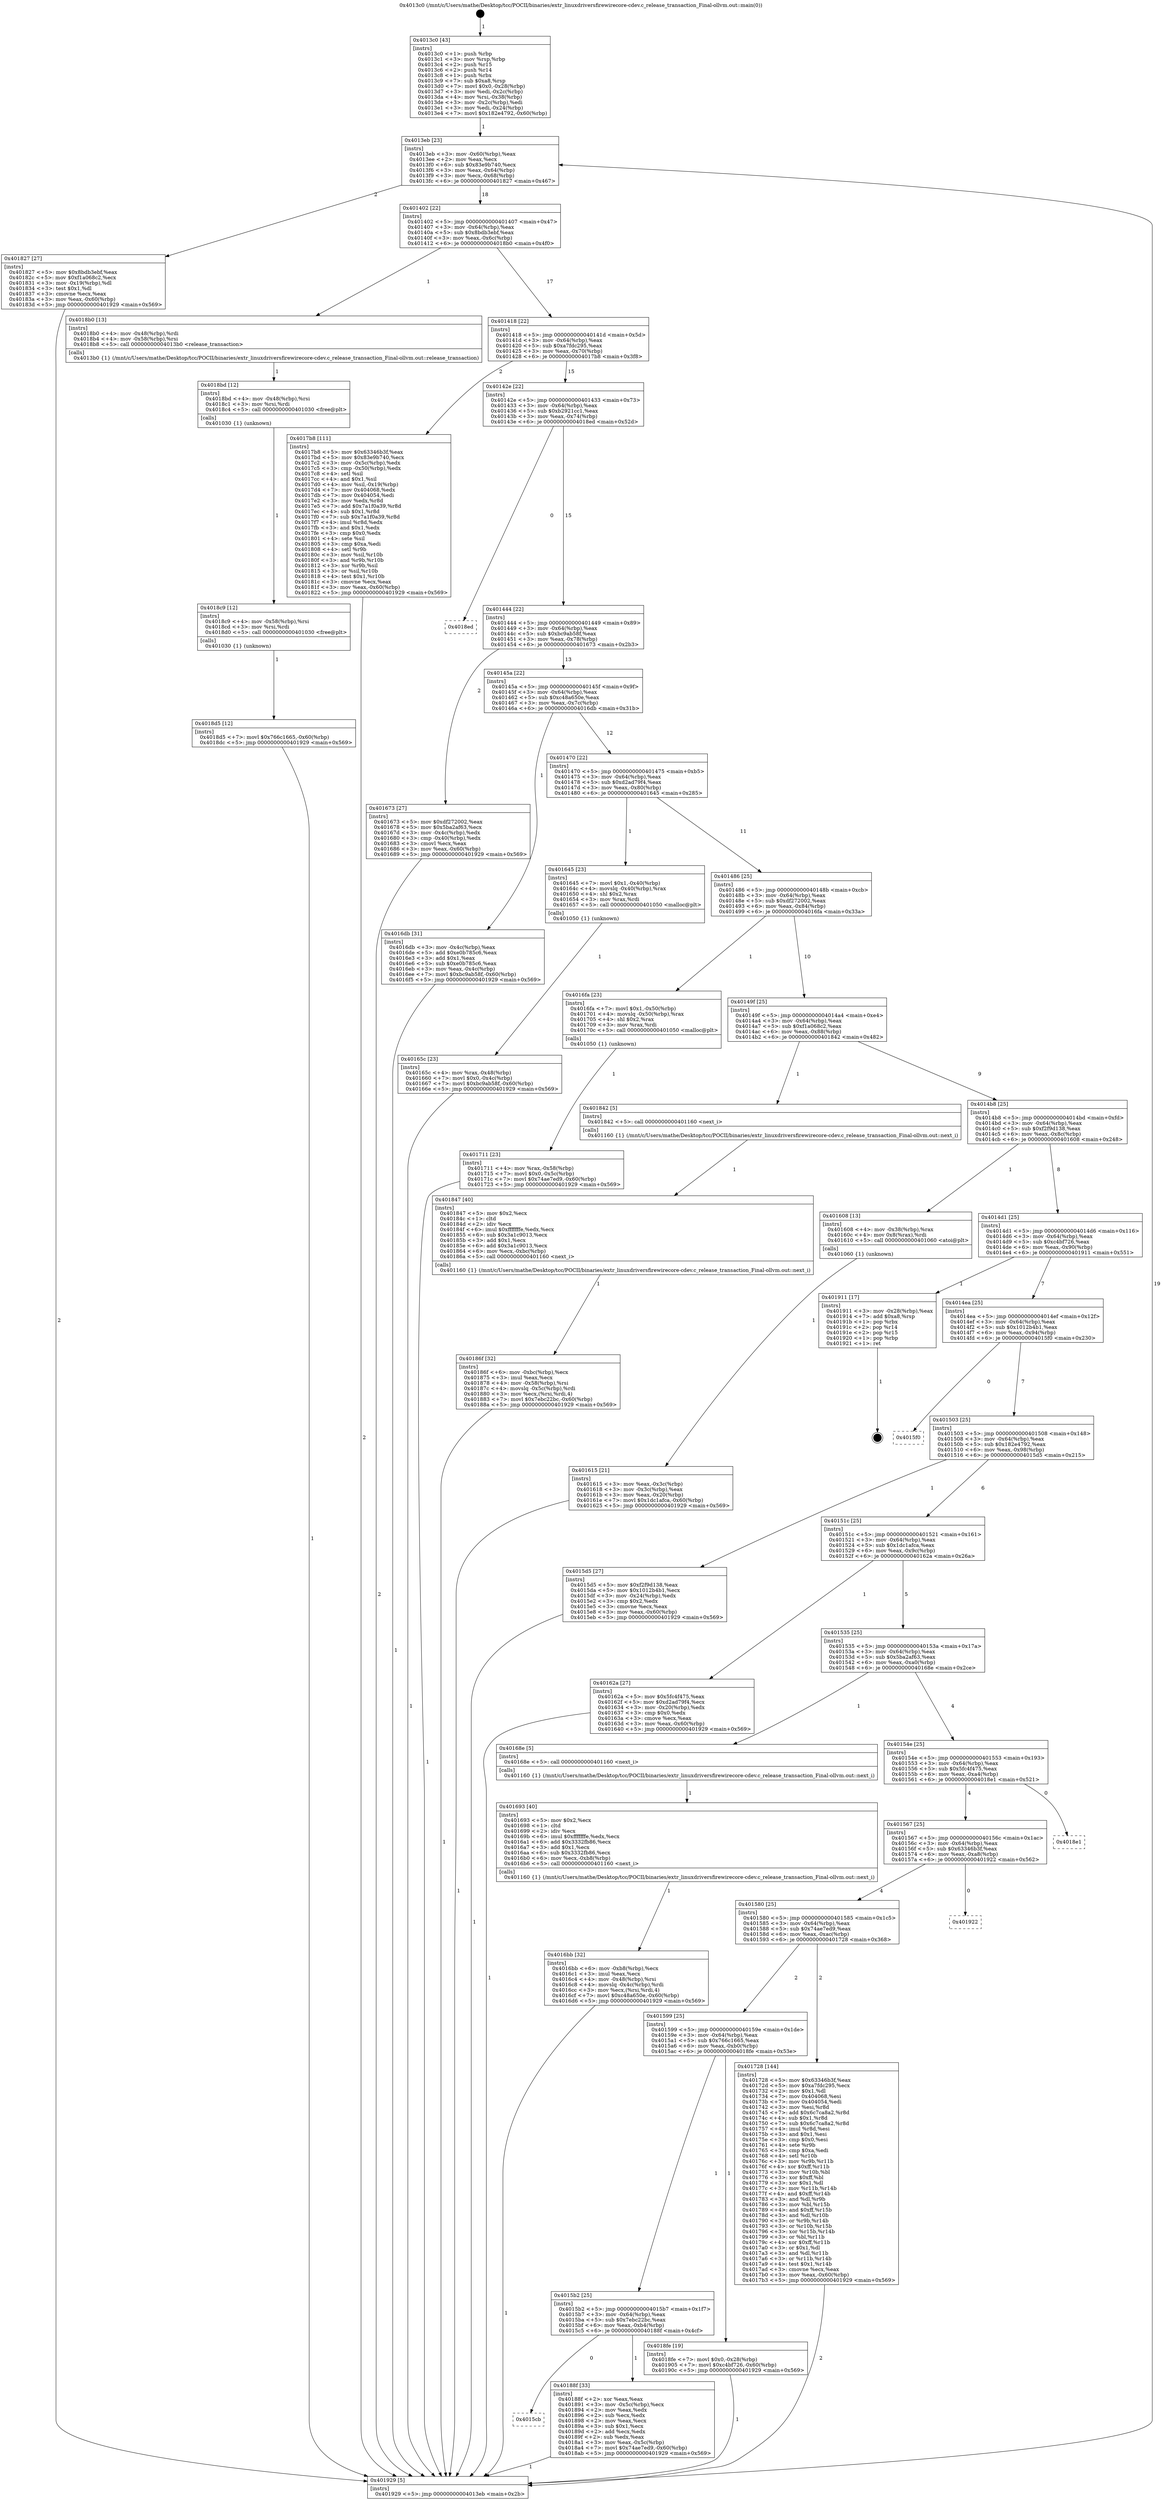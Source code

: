 digraph "0x4013c0" {
  label = "0x4013c0 (/mnt/c/Users/mathe/Desktop/tcc/POCII/binaries/extr_linuxdriversfirewirecore-cdev.c_release_transaction_Final-ollvm.out::main(0))"
  labelloc = "t"
  node[shape=record]

  Entry [label="",width=0.3,height=0.3,shape=circle,fillcolor=black,style=filled]
  "0x4013eb" [label="{
     0x4013eb [23]\l
     | [instrs]\l
     &nbsp;&nbsp;0x4013eb \<+3\>: mov -0x60(%rbp),%eax\l
     &nbsp;&nbsp;0x4013ee \<+2\>: mov %eax,%ecx\l
     &nbsp;&nbsp;0x4013f0 \<+6\>: sub $0x83e9b740,%ecx\l
     &nbsp;&nbsp;0x4013f6 \<+3\>: mov %eax,-0x64(%rbp)\l
     &nbsp;&nbsp;0x4013f9 \<+3\>: mov %ecx,-0x68(%rbp)\l
     &nbsp;&nbsp;0x4013fc \<+6\>: je 0000000000401827 \<main+0x467\>\l
  }"]
  "0x401827" [label="{
     0x401827 [27]\l
     | [instrs]\l
     &nbsp;&nbsp;0x401827 \<+5\>: mov $0x8bdb3ebf,%eax\l
     &nbsp;&nbsp;0x40182c \<+5\>: mov $0xf1a068c2,%ecx\l
     &nbsp;&nbsp;0x401831 \<+3\>: mov -0x19(%rbp),%dl\l
     &nbsp;&nbsp;0x401834 \<+3\>: test $0x1,%dl\l
     &nbsp;&nbsp;0x401837 \<+3\>: cmovne %ecx,%eax\l
     &nbsp;&nbsp;0x40183a \<+3\>: mov %eax,-0x60(%rbp)\l
     &nbsp;&nbsp;0x40183d \<+5\>: jmp 0000000000401929 \<main+0x569\>\l
  }"]
  "0x401402" [label="{
     0x401402 [22]\l
     | [instrs]\l
     &nbsp;&nbsp;0x401402 \<+5\>: jmp 0000000000401407 \<main+0x47\>\l
     &nbsp;&nbsp;0x401407 \<+3\>: mov -0x64(%rbp),%eax\l
     &nbsp;&nbsp;0x40140a \<+5\>: sub $0x8bdb3ebf,%eax\l
     &nbsp;&nbsp;0x40140f \<+3\>: mov %eax,-0x6c(%rbp)\l
     &nbsp;&nbsp;0x401412 \<+6\>: je 00000000004018b0 \<main+0x4f0\>\l
  }"]
  Exit [label="",width=0.3,height=0.3,shape=circle,fillcolor=black,style=filled,peripheries=2]
  "0x4018b0" [label="{
     0x4018b0 [13]\l
     | [instrs]\l
     &nbsp;&nbsp;0x4018b0 \<+4\>: mov -0x48(%rbp),%rdi\l
     &nbsp;&nbsp;0x4018b4 \<+4\>: mov -0x58(%rbp),%rsi\l
     &nbsp;&nbsp;0x4018b8 \<+5\>: call 00000000004013b0 \<release_transaction\>\l
     | [calls]\l
     &nbsp;&nbsp;0x4013b0 \{1\} (/mnt/c/Users/mathe/Desktop/tcc/POCII/binaries/extr_linuxdriversfirewirecore-cdev.c_release_transaction_Final-ollvm.out::release_transaction)\l
  }"]
  "0x401418" [label="{
     0x401418 [22]\l
     | [instrs]\l
     &nbsp;&nbsp;0x401418 \<+5\>: jmp 000000000040141d \<main+0x5d\>\l
     &nbsp;&nbsp;0x40141d \<+3\>: mov -0x64(%rbp),%eax\l
     &nbsp;&nbsp;0x401420 \<+5\>: sub $0xa7fdc295,%eax\l
     &nbsp;&nbsp;0x401425 \<+3\>: mov %eax,-0x70(%rbp)\l
     &nbsp;&nbsp;0x401428 \<+6\>: je 00000000004017b8 \<main+0x3f8\>\l
  }"]
  "0x4018d5" [label="{
     0x4018d5 [12]\l
     | [instrs]\l
     &nbsp;&nbsp;0x4018d5 \<+7\>: movl $0x766c1665,-0x60(%rbp)\l
     &nbsp;&nbsp;0x4018dc \<+5\>: jmp 0000000000401929 \<main+0x569\>\l
  }"]
  "0x4017b8" [label="{
     0x4017b8 [111]\l
     | [instrs]\l
     &nbsp;&nbsp;0x4017b8 \<+5\>: mov $0x63346b3f,%eax\l
     &nbsp;&nbsp;0x4017bd \<+5\>: mov $0x83e9b740,%ecx\l
     &nbsp;&nbsp;0x4017c2 \<+3\>: mov -0x5c(%rbp),%edx\l
     &nbsp;&nbsp;0x4017c5 \<+3\>: cmp -0x50(%rbp),%edx\l
     &nbsp;&nbsp;0x4017c8 \<+4\>: setl %sil\l
     &nbsp;&nbsp;0x4017cc \<+4\>: and $0x1,%sil\l
     &nbsp;&nbsp;0x4017d0 \<+4\>: mov %sil,-0x19(%rbp)\l
     &nbsp;&nbsp;0x4017d4 \<+7\>: mov 0x404068,%edx\l
     &nbsp;&nbsp;0x4017db \<+7\>: mov 0x404054,%edi\l
     &nbsp;&nbsp;0x4017e2 \<+3\>: mov %edx,%r8d\l
     &nbsp;&nbsp;0x4017e5 \<+7\>: add $0x7a1f0a39,%r8d\l
     &nbsp;&nbsp;0x4017ec \<+4\>: sub $0x1,%r8d\l
     &nbsp;&nbsp;0x4017f0 \<+7\>: sub $0x7a1f0a39,%r8d\l
     &nbsp;&nbsp;0x4017f7 \<+4\>: imul %r8d,%edx\l
     &nbsp;&nbsp;0x4017fb \<+3\>: and $0x1,%edx\l
     &nbsp;&nbsp;0x4017fe \<+3\>: cmp $0x0,%edx\l
     &nbsp;&nbsp;0x401801 \<+4\>: sete %sil\l
     &nbsp;&nbsp;0x401805 \<+3\>: cmp $0xa,%edi\l
     &nbsp;&nbsp;0x401808 \<+4\>: setl %r9b\l
     &nbsp;&nbsp;0x40180c \<+3\>: mov %sil,%r10b\l
     &nbsp;&nbsp;0x40180f \<+3\>: and %r9b,%r10b\l
     &nbsp;&nbsp;0x401812 \<+3\>: xor %r9b,%sil\l
     &nbsp;&nbsp;0x401815 \<+3\>: or %sil,%r10b\l
     &nbsp;&nbsp;0x401818 \<+4\>: test $0x1,%r10b\l
     &nbsp;&nbsp;0x40181c \<+3\>: cmovne %ecx,%eax\l
     &nbsp;&nbsp;0x40181f \<+3\>: mov %eax,-0x60(%rbp)\l
     &nbsp;&nbsp;0x401822 \<+5\>: jmp 0000000000401929 \<main+0x569\>\l
  }"]
  "0x40142e" [label="{
     0x40142e [22]\l
     | [instrs]\l
     &nbsp;&nbsp;0x40142e \<+5\>: jmp 0000000000401433 \<main+0x73\>\l
     &nbsp;&nbsp;0x401433 \<+3\>: mov -0x64(%rbp),%eax\l
     &nbsp;&nbsp;0x401436 \<+5\>: sub $0xb2921cc1,%eax\l
     &nbsp;&nbsp;0x40143b \<+3\>: mov %eax,-0x74(%rbp)\l
     &nbsp;&nbsp;0x40143e \<+6\>: je 00000000004018ed \<main+0x52d\>\l
  }"]
  "0x4018c9" [label="{
     0x4018c9 [12]\l
     | [instrs]\l
     &nbsp;&nbsp;0x4018c9 \<+4\>: mov -0x58(%rbp),%rsi\l
     &nbsp;&nbsp;0x4018cd \<+3\>: mov %rsi,%rdi\l
     &nbsp;&nbsp;0x4018d0 \<+5\>: call 0000000000401030 \<free@plt\>\l
     | [calls]\l
     &nbsp;&nbsp;0x401030 \{1\} (unknown)\l
  }"]
  "0x4018ed" [label="{
     0x4018ed\l
  }", style=dashed]
  "0x401444" [label="{
     0x401444 [22]\l
     | [instrs]\l
     &nbsp;&nbsp;0x401444 \<+5\>: jmp 0000000000401449 \<main+0x89\>\l
     &nbsp;&nbsp;0x401449 \<+3\>: mov -0x64(%rbp),%eax\l
     &nbsp;&nbsp;0x40144c \<+5\>: sub $0xbc9ab58f,%eax\l
     &nbsp;&nbsp;0x401451 \<+3\>: mov %eax,-0x78(%rbp)\l
     &nbsp;&nbsp;0x401454 \<+6\>: je 0000000000401673 \<main+0x2b3\>\l
  }"]
  "0x4018bd" [label="{
     0x4018bd [12]\l
     | [instrs]\l
     &nbsp;&nbsp;0x4018bd \<+4\>: mov -0x48(%rbp),%rsi\l
     &nbsp;&nbsp;0x4018c1 \<+3\>: mov %rsi,%rdi\l
     &nbsp;&nbsp;0x4018c4 \<+5\>: call 0000000000401030 \<free@plt\>\l
     | [calls]\l
     &nbsp;&nbsp;0x401030 \{1\} (unknown)\l
  }"]
  "0x401673" [label="{
     0x401673 [27]\l
     | [instrs]\l
     &nbsp;&nbsp;0x401673 \<+5\>: mov $0xdf272002,%eax\l
     &nbsp;&nbsp;0x401678 \<+5\>: mov $0x5ba2af63,%ecx\l
     &nbsp;&nbsp;0x40167d \<+3\>: mov -0x4c(%rbp),%edx\l
     &nbsp;&nbsp;0x401680 \<+3\>: cmp -0x40(%rbp),%edx\l
     &nbsp;&nbsp;0x401683 \<+3\>: cmovl %ecx,%eax\l
     &nbsp;&nbsp;0x401686 \<+3\>: mov %eax,-0x60(%rbp)\l
     &nbsp;&nbsp;0x401689 \<+5\>: jmp 0000000000401929 \<main+0x569\>\l
  }"]
  "0x40145a" [label="{
     0x40145a [22]\l
     | [instrs]\l
     &nbsp;&nbsp;0x40145a \<+5\>: jmp 000000000040145f \<main+0x9f\>\l
     &nbsp;&nbsp;0x40145f \<+3\>: mov -0x64(%rbp),%eax\l
     &nbsp;&nbsp;0x401462 \<+5\>: sub $0xc48a650e,%eax\l
     &nbsp;&nbsp;0x401467 \<+3\>: mov %eax,-0x7c(%rbp)\l
     &nbsp;&nbsp;0x40146a \<+6\>: je 00000000004016db \<main+0x31b\>\l
  }"]
  "0x4015cb" [label="{
     0x4015cb\l
  }", style=dashed]
  "0x4016db" [label="{
     0x4016db [31]\l
     | [instrs]\l
     &nbsp;&nbsp;0x4016db \<+3\>: mov -0x4c(%rbp),%eax\l
     &nbsp;&nbsp;0x4016de \<+5\>: add $0xe0b785c6,%eax\l
     &nbsp;&nbsp;0x4016e3 \<+3\>: add $0x1,%eax\l
     &nbsp;&nbsp;0x4016e6 \<+5\>: sub $0xe0b785c6,%eax\l
     &nbsp;&nbsp;0x4016eb \<+3\>: mov %eax,-0x4c(%rbp)\l
     &nbsp;&nbsp;0x4016ee \<+7\>: movl $0xbc9ab58f,-0x60(%rbp)\l
     &nbsp;&nbsp;0x4016f5 \<+5\>: jmp 0000000000401929 \<main+0x569\>\l
  }"]
  "0x401470" [label="{
     0x401470 [22]\l
     | [instrs]\l
     &nbsp;&nbsp;0x401470 \<+5\>: jmp 0000000000401475 \<main+0xb5\>\l
     &nbsp;&nbsp;0x401475 \<+3\>: mov -0x64(%rbp),%eax\l
     &nbsp;&nbsp;0x401478 \<+5\>: sub $0xd2ad79f4,%eax\l
     &nbsp;&nbsp;0x40147d \<+3\>: mov %eax,-0x80(%rbp)\l
     &nbsp;&nbsp;0x401480 \<+6\>: je 0000000000401645 \<main+0x285\>\l
  }"]
  "0x40188f" [label="{
     0x40188f [33]\l
     | [instrs]\l
     &nbsp;&nbsp;0x40188f \<+2\>: xor %eax,%eax\l
     &nbsp;&nbsp;0x401891 \<+3\>: mov -0x5c(%rbp),%ecx\l
     &nbsp;&nbsp;0x401894 \<+2\>: mov %eax,%edx\l
     &nbsp;&nbsp;0x401896 \<+2\>: sub %ecx,%edx\l
     &nbsp;&nbsp;0x401898 \<+2\>: mov %eax,%ecx\l
     &nbsp;&nbsp;0x40189a \<+3\>: sub $0x1,%ecx\l
     &nbsp;&nbsp;0x40189d \<+2\>: add %ecx,%edx\l
     &nbsp;&nbsp;0x40189f \<+2\>: sub %edx,%eax\l
     &nbsp;&nbsp;0x4018a1 \<+3\>: mov %eax,-0x5c(%rbp)\l
     &nbsp;&nbsp;0x4018a4 \<+7\>: movl $0x74ae7ed9,-0x60(%rbp)\l
     &nbsp;&nbsp;0x4018ab \<+5\>: jmp 0000000000401929 \<main+0x569\>\l
  }"]
  "0x401645" [label="{
     0x401645 [23]\l
     | [instrs]\l
     &nbsp;&nbsp;0x401645 \<+7\>: movl $0x1,-0x40(%rbp)\l
     &nbsp;&nbsp;0x40164c \<+4\>: movslq -0x40(%rbp),%rax\l
     &nbsp;&nbsp;0x401650 \<+4\>: shl $0x2,%rax\l
     &nbsp;&nbsp;0x401654 \<+3\>: mov %rax,%rdi\l
     &nbsp;&nbsp;0x401657 \<+5\>: call 0000000000401050 \<malloc@plt\>\l
     | [calls]\l
     &nbsp;&nbsp;0x401050 \{1\} (unknown)\l
  }"]
  "0x401486" [label="{
     0x401486 [25]\l
     | [instrs]\l
     &nbsp;&nbsp;0x401486 \<+5\>: jmp 000000000040148b \<main+0xcb\>\l
     &nbsp;&nbsp;0x40148b \<+3\>: mov -0x64(%rbp),%eax\l
     &nbsp;&nbsp;0x40148e \<+5\>: sub $0xdf272002,%eax\l
     &nbsp;&nbsp;0x401493 \<+6\>: mov %eax,-0x84(%rbp)\l
     &nbsp;&nbsp;0x401499 \<+6\>: je 00000000004016fa \<main+0x33a\>\l
  }"]
  "0x4015b2" [label="{
     0x4015b2 [25]\l
     | [instrs]\l
     &nbsp;&nbsp;0x4015b2 \<+5\>: jmp 00000000004015b7 \<main+0x1f7\>\l
     &nbsp;&nbsp;0x4015b7 \<+3\>: mov -0x64(%rbp),%eax\l
     &nbsp;&nbsp;0x4015ba \<+5\>: sub $0x7ebc22bc,%eax\l
     &nbsp;&nbsp;0x4015bf \<+6\>: mov %eax,-0xb4(%rbp)\l
     &nbsp;&nbsp;0x4015c5 \<+6\>: je 000000000040188f \<main+0x4cf\>\l
  }"]
  "0x4016fa" [label="{
     0x4016fa [23]\l
     | [instrs]\l
     &nbsp;&nbsp;0x4016fa \<+7\>: movl $0x1,-0x50(%rbp)\l
     &nbsp;&nbsp;0x401701 \<+4\>: movslq -0x50(%rbp),%rax\l
     &nbsp;&nbsp;0x401705 \<+4\>: shl $0x2,%rax\l
     &nbsp;&nbsp;0x401709 \<+3\>: mov %rax,%rdi\l
     &nbsp;&nbsp;0x40170c \<+5\>: call 0000000000401050 \<malloc@plt\>\l
     | [calls]\l
     &nbsp;&nbsp;0x401050 \{1\} (unknown)\l
  }"]
  "0x40149f" [label="{
     0x40149f [25]\l
     | [instrs]\l
     &nbsp;&nbsp;0x40149f \<+5\>: jmp 00000000004014a4 \<main+0xe4\>\l
     &nbsp;&nbsp;0x4014a4 \<+3\>: mov -0x64(%rbp),%eax\l
     &nbsp;&nbsp;0x4014a7 \<+5\>: sub $0xf1a068c2,%eax\l
     &nbsp;&nbsp;0x4014ac \<+6\>: mov %eax,-0x88(%rbp)\l
     &nbsp;&nbsp;0x4014b2 \<+6\>: je 0000000000401842 \<main+0x482\>\l
  }"]
  "0x4018fe" [label="{
     0x4018fe [19]\l
     | [instrs]\l
     &nbsp;&nbsp;0x4018fe \<+7\>: movl $0x0,-0x28(%rbp)\l
     &nbsp;&nbsp;0x401905 \<+7\>: movl $0xc4bf726,-0x60(%rbp)\l
     &nbsp;&nbsp;0x40190c \<+5\>: jmp 0000000000401929 \<main+0x569\>\l
  }"]
  "0x401842" [label="{
     0x401842 [5]\l
     | [instrs]\l
     &nbsp;&nbsp;0x401842 \<+5\>: call 0000000000401160 \<next_i\>\l
     | [calls]\l
     &nbsp;&nbsp;0x401160 \{1\} (/mnt/c/Users/mathe/Desktop/tcc/POCII/binaries/extr_linuxdriversfirewirecore-cdev.c_release_transaction_Final-ollvm.out::next_i)\l
  }"]
  "0x4014b8" [label="{
     0x4014b8 [25]\l
     | [instrs]\l
     &nbsp;&nbsp;0x4014b8 \<+5\>: jmp 00000000004014bd \<main+0xfd\>\l
     &nbsp;&nbsp;0x4014bd \<+3\>: mov -0x64(%rbp),%eax\l
     &nbsp;&nbsp;0x4014c0 \<+5\>: sub $0xf2f9d138,%eax\l
     &nbsp;&nbsp;0x4014c5 \<+6\>: mov %eax,-0x8c(%rbp)\l
     &nbsp;&nbsp;0x4014cb \<+6\>: je 0000000000401608 \<main+0x248\>\l
  }"]
  "0x40186f" [label="{
     0x40186f [32]\l
     | [instrs]\l
     &nbsp;&nbsp;0x40186f \<+6\>: mov -0xbc(%rbp),%ecx\l
     &nbsp;&nbsp;0x401875 \<+3\>: imul %eax,%ecx\l
     &nbsp;&nbsp;0x401878 \<+4\>: mov -0x58(%rbp),%rsi\l
     &nbsp;&nbsp;0x40187c \<+4\>: movslq -0x5c(%rbp),%rdi\l
     &nbsp;&nbsp;0x401880 \<+3\>: mov %ecx,(%rsi,%rdi,4)\l
     &nbsp;&nbsp;0x401883 \<+7\>: movl $0x7ebc22bc,-0x60(%rbp)\l
     &nbsp;&nbsp;0x40188a \<+5\>: jmp 0000000000401929 \<main+0x569\>\l
  }"]
  "0x401608" [label="{
     0x401608 [13]\l
     | [instrs]\l
     &nbsp;&nbsp;0x401608 \<+4\>: mov -0x38(%rbp),%rax\l
     &nbsp;&nbsp;0x40160c \<+4\>: mov 0x8(%rax),%rdi\l
     &nbsp;&nbsp;0x401610 \<+5\>: call 0000000000401060 \<atoi@plt\>\l
     | [calls]\l
     &nbsp;&nbsp;0x401060 \{1\} (unknown)\l
  }"]
  "0x4014d1" [label="{
     0x4014d1 [25]\l
     | [instrs]\l
     &nbsp;&nbsp;0x4014d1 \<+5\>: jmp 00000000004014d6 \<main+0x116\>\l
     &nbsp;&nbsp;0x4014d6 \<+3\>: mov -0x64(%rbp),%eax\l
     &nbsp;&nbsp;0x4014d9 \<+5\>: sub $0xc4bf726,%eax\l
     &nbsp;&nbsp;0x4014de \<+6\>: mov %eax,-0x90(%rbp)\l
     &nbsp;&nbsp;0x4014e4 \<+6\>: je 0000000000401911 \<main+0x551\>\l
  }"]
  "0x401847" [label="{
     0x401847 [40]\l
     | [instrs]\l
     &nbsp;&nbsp;0x401847 \<+5\>: mov $0x2,%ecx\l
     &nbsp;&nbsp;0x40184c \<+1\>: cltd\l
     &nbsp;&nbsp;0x40184d \<+2\>: idiv %ecx\l
     &nbsp;&nbsp;0x40184f \<+6\>: imul $0xfffffffe,%edx,%ecx\l
     &nbsp;&nbsp;0x401855 \<+6\>: sub $0x3a1c9013,%ecx\l
     &nbsp;&nbsp;0x40185b \<+3\>: add $0x1,%ecx\l
     &nbsp;&nbsp;0x40185e \<+6\>: add $0x3a1c9013,%ecx\l
     &nbsp;&nbsp;0x401864 \<+6\>: mov %ecx,-0xbc(%rbp)\l
     &nbsp;&nbsp;0x40186a \<+5\>: call 0000000000401160 \<next_i\>\l
     | [calls]\l
     &nbsp;&nbsp;0x401160 \{1\} (/mnt/c/Users/mathe/Desktop/tcc/POCII/binaries/extr_linuxdriversfirewirecore-cdev.c_release_transaction_Final-ollvm.out::next_i)\l
  }"]
  "0x401911" [label="{
     0x401911 [17]\l
     | [instrs]\l
     &nbsp;&nbsp;0x401911 \<+3\>: mov -0x28(%rbp),%eax\l
     &nbsp;&nbsp;0x401914 \<+7\>: add $0xa8,%rsp\l
     &nbsp;&nbsp;0x40191b \<+1\>: pop %rbx\l
     &nbsp;&nbsp;0x40191c \<+2\>: pop %r14\l
     &nbsp;&nbsp;0x40191e \<+2\>: pop %r15\l
     &nbsp;&nbsp;0x401920 \<+1\>: pop %rbp\l
     &nbsp;&nbsp;0x401921 \<+1\>: ret\l
  }"]
  "0x4014ea" [label="{
     0x4014ea [25]\l
     | [instrs]\l
     &nbsp;&nbsp;0x4014ea \<+5\>: jmp 00000000004014ef \<main+0x12f\>\l
     &nbsp;&nbsp;0x4014ef \<+3\>: mov -0x64(%rbp),%eax\l
     &nbsp;&nbsp;0x4014f2 \<+5\>: sub $0x1012b4b1,%eax\l
     &nbsp;&nbsp;0x4014f7 \<+6\>: mov %eax,-0x94(%rbp)\l
     &nbsp;&nbsp;0x4014fd \<+6\>: je 00000000004015f0 \<main+0x230\>\l
  }"]
  "0x401599" [label="{
     0x401599 [25]\l
     | [instrs]\l
     &nbsp;&nbsp;0x401599 \<+5\>: jmp 000000000040159e \<main+0x1de\>\l
     &nbsp;&nbsp;0x40159e \<+3\>: mov -0x64(%rbp),%eax\l
     &nbsp;&nbsp;0x4015a1 \<+5\>: sub $0x766c1665,%eax\l
     &nbsp;&nbsp;0x4015a6 \<+6\>: mov %eax,-0xb0(%rbp)\l
     &nbsp;&nbsp;0x4015ac \<+6\>: je 00000000004018fe \<main+0x53e\>\l
  }"]
  "0x4015f0" [label="{
     0x4015f0\l
  }", style=dashed]
  "0x401503" [label="{
     0x401503 [25]\l
     | [instrs]\l
     &nbsp;&nbsp;0x401503 \<+5\>: jmp 0000000000401508 \<main+0x148\>\l
     &nbsp;&nbsp;0x401508 \<+3\>: mov -0x64(%rbp),%eax\l
     &nbsp;&nbsp;0x40150b \<+5\>: sub $0x182e4792,%eax\l
     &nbsp;&nbsp;0x401510 \<+6\>: mov %eax,-0x98(%rbp)\l
     &nbsp;&nbsp;0x401516 \<+6\>: je 00000000004015d5 \<main+0x215\>\l
  }"]
  "0x401728" [label="{
     0x401728 [144]\l
     | [instrs]\l
     &nbsp;&nbsp;0x401728 \<+5\>: mov $0x63346b3f,%eax\l
     &nbsp;&nbsp;0x40172d \<+5\>: mov $0xa7fdc295,%ecx\l
     &nbsp;&nbsp;0x401732 \<+2\>: mov $0x1,%dl\l
     &nbsp;&nbsp;0x401734 \<+7\>: mov 0x404068,%esi\l
     &nbsp;&nbsp;0x40173b \<+7\>: mov 0x404054,%edi\l
     &nbsp;&nbsp;0x401742 \<+3\>: mov %esi,%r8d\l
     &nbsp;&nbsp;0x401745 \<+7\>: add $0x6c7ca8a2,%r8d\l
     &nbsp;&nbsp;0x40174c \<+4\>: sub $0x1,%r8d\l
     &nbsp;&nbsp;0x401750 \<+7\>: sub $0x6c7ca8a2,%r8d\l
     &nbsp;&nbsp;0x401757 \<+4\>: imul %r8d,%esi\l
     &nbsp;&nbsp;0x40175b \<+3\>: and $0x1,%esi\l
     &nbsp;&nbsp;0x40175e \<+3\>: cmp $0x0,%esi\l
     &nbsp;&nbsp;0x401761 \<+4\>: sete %r9b\l
     &nbsp;&nbsp;0x401765 \<+3\>: cmp $0xa,%edi\l
     &nbsp;&nbsp;0x401768 \<+4\>: setl %r10b\l
     &nbsp;&nbsp;0x40176c \<+3\>: mov %r9b,%r11b\l
     &nbsp;&nbsp;0x40176f \<+4\>: xor $0xff,%r11b\l
     &nbsp;&nbsp;0x401773 \<+3\>: mov %r10b,%bl\l
     &nbsp;&nbsp;0x401776 \<+3\>: xor $0xff,%bl\l
     &nbsp;&nbsp;0x401779 \<+3\>: xor $0x1,%dl\l
     &nbsp;&nbsp;0x40177c \<+3\>: mov %r11b,%r14b\l
     &nbsp;&nbsp;0x40177f \<+4\>: and $0xff,%r14b\l
     &nbsp;&nbsp;0x401783 \<+3\>: and %dl,%r9b\l
     &nbsp;&nbsp;0x401786 \<+3\>: mov %bl,%r15b\l
     &nbsp;&nbsp;0x401789 \<+4\>: and $0xff,%r15b\l
     &nbsp;&nbsp;0x40178d \<+3\>: and %dl,%r10b\l
     &nbsp;&nbsp;0x401790 \<+3\>: or %r9b,%r14b\l
     &nbsp;&nbsp;0x401793 \<+3\>: or %r10b,%r15b\l
     &nbsp;&nbsp;0x401796 \<+3\>: xor %r15b,%r14b\l
     &nbsp;&nbsp;0x401799 \<+3\>: or %bl,%r11b\l
     &nbsp;&nbsp;0x40179c \<+4\>: xor $0xff,%r11b\l
     &nbsp;&nbsp;0x4017a0 \<+3\>: or $0x1,%dl\l
     &nbsp;&nbsp;0x4017a3 \<+3\>: and %dl,%r11b\l
     &nbsp;&nbsp;0x4017a6 \<+3\>: or %r11b,%r14b\l
     &nbsp;&nbsp;0x4017a9 \<+4\>: test $0x1,%r14b\l
     &nbsp;&nbsp;0x4017ad \<+3\>: cmovne %ecx,%eax\l
     &nbsp;&nbsp;0x4017b0 \<+3\>: mov %eax,-0x60(%rbp)\l
     &nbsp;&nbsp;0x4017b3 \<+5\>: jmp 0000000000401929 \<main+0x569\>\l
  }"]
  "0x4015d5" [label="{
     0x4015d5 [27]\l
     | [instrs]\l
     &nbsp;&nbsp;0x4015d5 \<+5\>: mov $0xf2f9d138,%eax\l
     &nbsp;&nbsp;0x4015da \<+5\>: mov $0x1012b4b1,%ecx\l
     &nbsp;&nbsp;0x4015df \<+3\>: mov -0x24(%rbp),%edx\l
     &nbsp;&nbsp;0x4015e2 \<+3\>: cmp $0x2,%edx\l
     &nbsp;&nbsp;0x4015e5 \<+3\>: cmovne %ecx,%eax\l
     &nbsp;&nbsp;0x4015e8 \<+3\>: mov %eax,-0x60(%rbp)\l
     &nbsp;&nbsp;0x4015eb \<+5\>: jmp 0000000000401929 \<main+0x569\>\l
  }"]
  "0x40151c" [label="{
     0x40151c [25]\l
     | [instrs]\l
     &nbsp;&nbsp;0x40151c \<+5\>: jmp 0000000000401521 \<main+0x161\>\l
     &nbsp;&nbsp;0x401521 \<+3\>: mov -0x64(%rbp),%eax\l
     &nbsp;&nbsp;0x401524 \<+5\>: sub $0x1dc1afca,%eax\l
     &nbsp;&nbsp;0x401529 \<+6\>: mov %eax,-0x9c(%rbp)\l
     &nbsp;&nbsp;0x40152f \<+6\>: je 000000000040162a \<main+0x26a\>\l
  }"]
  "0x401929" [label="{
     0x401929 [5]\l
     | [instrs]\l
     &nbsp;&nbsp;0x401929 \<+5\>: jmp 00000000004013eb \<main+0x2b\>\l
  }"]
  "0x4013c0" [label="{
     0x4013c0 [43]\l
     | [instrs]\l
     &nbsp;&nbsp;0x4013c0 \<+1\>: push %rbp\l
     &nbsp;&nbsp;0x4013c1 \<+3\>: mov %rsp,%rbp\l
     &nbsp;&nbsp;0x4013c4 \<+2\>: push %r15\l
     &nbsp;&nbsp;0x4013c6 \<+2\>: push %r14\l
     &nbsp;&nbsp;0x4013c8 \<+1\>: push %rbx\l
     &nbsp;&nbsp;0x4013c9 \<+7\>: sub $0xa8,%rsp\l
     &nbsp;&nbsp;0x4013d0 \<+7\>: movl $0x0,-0x28(%rbp)\l
     &nbsp;&nbsp;0x4013d7 \<+3\>: mov %edi,-0x2c(%rbp)\l
     &nbsp;&nbsp;0x4013da \<+4\>: mov %rsi,-0x38(%rbp)\l
     &nbsp;&nbsp;0x4013de \<+3\>: mov -0x2c(%rbp),%edi\l
     &nbsp;&nbsp;0x4013e1 \<+3\>: mov %edi,-0x24(%rbp)\l
     &nbsp;&nbsp;0x4013e4 \<+7\>: movl $0x182e4792,-0x60(%rbp)\l
  }"]
  "0x401615" [label="{
     0x401615 [21]\l
     | [instrs]\l
     &nbsp;&nbsp;0x401615 \<+3\>: mov %eax,-0x3c(%rbp)\l
     &nbsp;&nbsp;0x401618 \<+3\>: mov -0x3c(%rbp),%eax\l
     &nbsp;&nbsp;0x40161b \<+3\>: mov %eax,-0x20(%rbp)\l
     &nbsp;&nbsp;0x40161e \<+7\>: movl $0x1dc1afca,-0x60(%rbp)\l
     &nbsp;&nbsp;0x401625 \<+5\>: jmp 0000000000401929 \<main+0x569\>\l
  }"]
  "0x401580" [label="{
     0x401580 [25]\l
     | [instrs]\l
     &nbsp;&nbsp;0x401580 \<+5\>: jmp 0000000000401585 \<main+0x1c5\>\l
     &nbsp;&nbsp;0x401585 \<+3\>: mov -0x64(%rbp),%eax\l
     &nbsp;&nbsp;0x401588 \<+5\>: sub $0x74ae7ed9,%eax\l
     &nbsp;&nbsp;0x40158d \<+6\>: mov %eax,-0xac(%rbp)\l
     &nbsp;&nbsp;0x401593 \<+6\>: je 0000000000401728 \<main+0x368\>\l
  }"]
  "0x40162a" [label="{
     0x40162a [27]\l
     | [instrs]\l
     &nbsp;&nbsp;0x40162a \<+5\>: mov $0x5fc4f475,%eax\l
     &nbsp;&nbsp;0x40162f \<+5\>: mov $0xd2ad79f4,%ecx\l
     &nbsp;&nbsp;0x401634 \<+3\>: mov -0x20(%rbp),%edx\l
     &nbsp;&nbsp;0x401637 \<+3\>: cmp $0x0,%edx\l
     &nbsp;&nbsp;0x40163a \<+3\>: cmove %ecx,%eax\l
     &nbsp;&nbsp;0x40163d \<+3\>: mov %eax,-0x60(%rbp)\l
     &nbsp;&nbsp;0x401640 \<+5\>: jmp 0000000000401929 \<main+0x569\>\l
  }"]
  "0x401535" [label="{
     0x401535 [25]\l
     | [instrs]\l
     &nbsp;&nbsp;0x401535 \<+5\>: jmp 000000000040153a \<main+0x17a\>\l
     &nbsp;&nbsp;0x40153a \<+3\>: mov -0x64(%rbp),%eax\l
     &nbsp;&nbsp;0x40153d \<+5\>: sub $0x5ba2af63,%eax\l
     &nbsp;&nbsp;0x401542 \<+6\>: mov %eax,-0xa0(%rbp)\l
     &nbsp;&nbsp;0x401548 \<+6\>: je 000000000040168e \<main+0x2ce\>\l
  }"]
  "0x40165c" [label="{
     0x40165c [23]\l
     | [instrs]\l
     &nbsp;&nbsp;0x40165c \<+4\>: mov %rax,-0x48(%rbp)\l
     &nbsp;&nbsp;0x401660 \<+7\>: movl $0x0,-0x4c(%rbp)\l
     &nbsp;&nbsp;0x401667 \<+7\>: movl $0xbc9ab58f,-0x60(%rbp)\l
     &nbsp;&nbsp;0x40166e \<+5\>: jmp 0000000000401929 \<main+0x569\>\l
  }"]
  "0x401922" [label="{
     0x401922\l
  }", style=dashed]
  "0x40168e" [label="{
     0x40168e [5]\l
     | [instrs]\l
     &nbsp;&nbsp;0x40168e \<+5\>: call 0000000000401160 \<next_i\>\l
     | [calls]\l
     &nbsp;&nbsp;0x401160 \{1\} (/mnt/c/Users/mathe/Desktop/tcc/POCII/binaries/extr_linuxdriversfirewirecore-cdev.c_release_transaction_Final-ollvm.out::next_i)\l
  }"]
  "0x40154e" [label="{
     0x40154e [25]\l
     | [instrs]\l
     &nbsp;&nbsp;0x40154e \<+5\>: jmp 0000000000401553 \<main+0x193\>\l
     &nbsp;&nbsp;0x401553 \<+3\>: mov -0x64(%rbp),%eax\l
     &nbsp;&nbsp;0x401556 \<+5\>: sub $0x5fc4f475,%eax\l
     &nbsp;&nbsp;0x40155b \<+6\>: mov %eax,-0xa4(%rbp)\l
     &nbsp;&nbsp;0x401561 \<+6\>: je 00000000004018e1 \<main+0x521\>\l
  }"]
  "0x401693" [label="{
     0x401693 [40]\l
     | [instrs]\l
     &nbsp;&nbsp;0x401693 \<+5\>: mov $0x2,%ecx\l
     &nbsp;&nbsp;0x401698 \<+1\>: cltd\l
     &nbsp;&nbsp;0x401699 \<+2\>: idiv %ecx\l
     &nbsp;&nbsp;0x40169b \<+6\>: imul $0xfffffffe,%edx,%ecx\l
     &nbsp;&nbsp;0x4016a1 \<+6\>: add $0x3332fb86,%ecx\l
     &nbsp;&nbsp;0x4016a7 \<+3\>: add $0x1,%ecx\l
     &nbsp;&nbsp;0x4016aa \<+6\>: sub $0x3332fb86,%ecx\l
     &nbsp;&nbsp;0x4016b0 \<+6\>: mov %ecx,-0xb8(%rbp)\l
     &nbsp;&nbsp;0x4016b6 \<+5\>: call 0000000000401160 \<next_i\>\l
     | [calls]\l
     &nbsp;&nbsp;0x401160 \{1\} (/mnt/c/Users/mathe/Desktop/tcc/POCII/binaries/extr_linuxdriversfirewirecore-cdev.c_release_transaction_Final-ollvm.out::next_i)\l
  }"]
  "0x4016bb" [label="{
     0x4016bb [32]\l
     | [instrs]\l
     &nbsp;&nbsp;0x4016bb \<+6\>: mov -0xb8(%rbp),%ecx\l
     &nbsp;&nbsp;0x4016c1 \<+3\>: imul %eax,%ecx\l
     &nbsp;&nbsp;0x4016c4 \<+4\>: mov -0x48(%rbp),%rsi\l
     &nbsp;&nbsp;0x4016c8 \<+4\>: movslq -0x4c(%rbp),%rdi\l
     &nbsp;&nbsp;0x4016cc \<+3\>: mov %ecx,(%rsi,%rdi,4)\l
     &nbsp;&nbsp;0x4016cf \<+7\>: movl $0xc48a650e,-0x60(%rbp)\l
     &nbsp;&nbsp;0x4016d6 \<+5\>: jmp 0000000000401929 \<main+0x569\>\l
  }"]
  "0x401711" [label="{
     0x401711 [23]\l
     | [instrs]\l
     &nbsp;&nbsp;0x401711 \<+4\>: mov %rax,-0x58(%rbp)\l
     &nbsp;&nbsp;0x401715 \<+7\>: movl $0x0,-0x5c(%rbp)\l
     &nbsp;&nbsp;0x40171c \<+7\>: movl $0x74ae7ed9,-0x60(%rbp)\l
     &nbsp;&nbsp;0x401723 \<+5\>: jmp 0000000000401929 \<main+0x569\>\l
  }"]
  "0x401567" [label="{
     0x401567 [25]\l
     | [instrs]\l
     &nbsp;&nbsp;0x401567 \<+5\>: jmp 000000000040156c \<main+0x1ac\>\l
     &nbsp;&nbsp;0x40156c \<+3\>: mov -0x64(%rbp),%eax\l
     &nbsp;&nbsp;0x40156f \<+5\>: sub $0x63346b3f,%eax\l
     &nbsp;&nbsp;0x401574 \<+6\>: mov %eax,-0xa8(%rbp)\l
     &nbsp;&nbsp;0x40157a \<+6\>: je 0000000000401922 \<main+0x562\>\l
  }"]
  "0x4018e1" [label="{
     0x4018e1\l
  }", style=dashed]
  Entry -> "0x4013c0" [label=" 1"]
  "0x4013eb" -> "0x401827" [label=" 2"]
  "0x4013eb" -> "0x401402" [label=" 18"]
  "0x401911" -> Exit [label=" 1"]
  "0x401402" -> "0x4018b0" [label=" 1"]
  "0x401402" -> "0x401418" [label=" 17"]
  "0x4018fe" -> "0x401929" [label=" 1"]
  "0x401418" -> "0x4017b8" [label=" 2"]
  "0x401418" -> "0x40142e" [label=" 15"]
  "0x4018d5" -> "0x401929" [label=" 1"]
  "0x40142e" -> "0x4018ed" [label=" 0"]
  "0x40142e" -> "0x401444" [label=" 15"]
  "0x4018c9" -> "0x4018d5" [label=" 1"]
  "0x401444" -> "0x401673" [label=" 2"]
  "0x401444" -> "0x40145a" [label=" 13"]
  "0x4018bd" -> "0x4018c9" [label=" 1"]
  "0x40145a" -> "0x4016db" [label=" 1"]
  "0x40145a" -> "0x401470" [label=" 12"]
  "0x4018b0" -> "0x4018bd" [label=" 1"]
  "0x401470" -> "0x401645" [label=" 1"]
  "0x401470" -> "0x401486" [label=" 11"]
  "0x40188f" -> "0x401929" [label=" 1"]
  "0x401486" -> "0x4016fa" [label=" 1"]
  "0x401486" -> "0x40149f" [label=" 10"]
  "0x4015b2" -> "0x40188f" [label=" 1"]
  "0x40149f" -> "0x401842" [label=" 1"]
  "0x40149f" -> "0x4014b8" [label=" 9"]
  "0x4015b2" -> "0x4015cb" [label=" 0"]
  "0x4014b8" -> "0x401608" [label=" 1"]
  "0x4014b8" -> "0x4014d1" [label=" 8"]
  "0x401599" -> "0x4018fe" [label=" 1"]
  "0x4014d1" -> "0x401911" [label=" 1"]
  "0x4014d1" -> "0x4014ea" [label=" 7"]
  "0x401599" -> "0x4015b2" [label=" 1"]
  "0x4014ea" -> "0x4015f0" [label=" 0"]
  "0x4014ea" -> "0x401503" [label=" 7"]
  "0x40186f" -> "0x401929" [label=" 1"]
  "0x401503" -> "0x4015d5" [label=" 1"]
  "0x401503" -> "0x40151c" [label=" 6"]
  "0x4015d5" -> "0x401929" [label=" 1"]
  "0x4013c0" -> "0x4013eb" [label=" 1"]
  "0x401929" -> "0x4013eb" [label=" 19"]
  "0x401608" -> "0x401615" [label=" 1"]
  "0x401615" -> "0x401929" [label=" 1"]
  "0x401847" -> "0x40186f" [label=" 1"]
  "0x40151c" -> "0x40162a" [label=" 1"]
  "0x40151c" -> "0x401535" [label=" 5"]
  "0x40162a" -> "0x401929" [label=" 1"]
  "0x401645" -> "0x40165c" [label=" 1"]
  "0x40165c" -> "0x401929" [label=" 1"]
  "0x401673" -> "0x401929" [label=" 2"]
  "0x401827" -> "0x401929" [label=" 2"]
  "0x401535" -> "0x40168e" [label=" 1"]
  "0x401535" -> "0x40154e" [label=" 4"]
  "0x40168e" -> "0x401693" [label=" 1"]
  "0x401693" -> "0x4016bb" [label=" 1"]
  "0x4016bb" -> "0x401929" [label=" 1"]
  "0x4016db" -> "0x401929" [label=" 1"]
  "0x4016fa" -> "0x401711" [label=" 1"]
  "0x401711" -> "0x401929" [label=" 1"]
  "0x4017b8" -> "0x401929" [label=" 2"]
  "0x40154e" -> "0x4018e1" [label=" 0"]
  "0x40154e" -> "0x401567" [label=" 4"]
  "0x401728" -> "0x401929" [label=" 2"]
  "0x401567" -> "0x401922" [label=" 0"]
  "0x401567" -> "0x401580" [label=" 4"]
  "0x401842" -> "0x401847" [label=" 1"]
  "0x401580" -> "0x401728" [label=" 2"]
  "0x401580" -> "0x401599" [label=" 2"]
}
